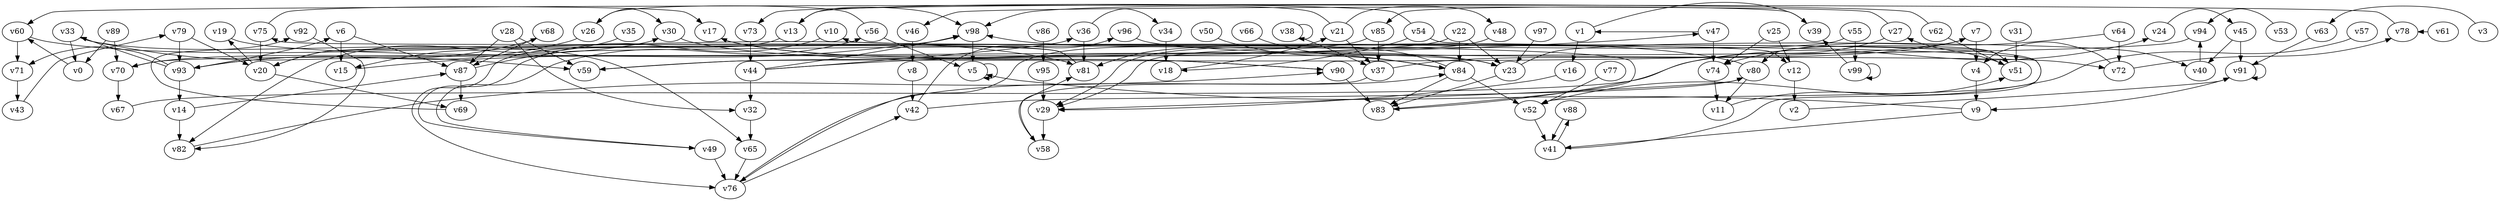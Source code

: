 // Benchmark game 136 - 100 vertices
digraph G {
    v0 [name="v0", player=1];
    v1 [name="v1", player=0, target=1];
    v2 [name="v2", player=0];
    v3 [name="v3", player=1];
    v4 [name="v4", player=1];
    v5 [name="v5", player=0];
    v6 [name="v6", player=0];
    v7 [name="v7", player=1];
    v8 [name="v8", player=0];
    v9 [name="v9", player=1];
    v10 [name="v10", player=1];
    v11 [name="v11", player=1];
    v12 [name="v12", player=1];
    v13 [name="v13", player=0];
    v14 [name="v14", player=1];
    v15 [name="v15", player=1];
    v16 [name="v16", player=0];
    v17 [name="v17", player=0, target=1];
    v18 [name="v18", player=0];
    v19 [name="v19", player=0];
    v20 [name="v20", player=0, target=1];
    v21 [name="v21", player=0];
    v22 [name="v22", player=0];
    v23 [name="v23", player=1];
    v24 [name="v24", player=0];
    v25 [name="v25", player=1];
    v26 [name="v26", player=0];
    v27 [name="v27", player=0, target=1];
    v28 [name="v28", player=0];
    v29 [name="v29", player=0];
    v30 [name="v30", player=1];
    v31 [name="v31", player=1];
    v32 [name="v32", player=1];
    v33 [name="v33", player=1];
    v34 [name="v34", player=0];
    v35 [name="v35", player=0];
    v36 [name="v36", player=1];
    v37 [name="v37", player=0];
    v38 [name="v38", player=0];
    v39 [name="v39", player=0];
    v40 [name="v40", player=0];
    v41 [name="v41", player=0];
    v42 [name="v42", player=1];
    v43 [name="v43", player=0];
    v44 [name="v44", player=0];
    v45 [name="v45", player=1];
    v46 [name="v46", player=0];
    v47 [name="v47", player=1];
    v48 [name="v48", player=1];
    v49 [name="v49", player=1];
    v50 [name="v50", player=1];
    v51 [name="v51", player=1];
    v52 [name="v52", player=1];
    v53 [name="v53", player=1];
    v54 [name="v54", player=1];
    v55 [name="v55", player=0];
    v56 [name="v56", player=1, target=1];
    v57 [name="v57", player=0];
    v58 [name="v58", player=1];
    v59 [name="v59", player=1];
    v60 [name="v60", player=0];
    v61 [name="v61", player=0];
    v62 [name="v62", player=1];
    v63 [name="v63", player=0];
    v64 [name="v64", player=0];
    v65 [name="v65", player=0];
    v66 [name="v66", player=0];
    v67 [name="v67", player=1];
    v68 [name="v68", player=1];
    v69 [name="v69", player=1];
    v70 [name="v70", player=1];
    v71 [name="v71", player=0];
    v72 [name="v72", player=1];
    v73 [name="v73", player=1];
    v74 [name="v74", player=1, target=1];
    v75 [name="v75", player=1];
    v76 [name="v76", player=0];
    v77 [name="v77", player=0];
    v78 [name="v78", player=0, target=1];
    v79 [name="v79", player=0];
    v80 [name="v80", player=0];
    v81 [name="v81", player=0];
    v82 [name="v82", player=1];
    v83 [name="v83", player=0];
    v84 [name="v84", player=0];
    v85 [name="v85", player=0];
    v86 [name="v86", player=1];
    v87 [name="v87", player=0, target=1];
    v88 [name="v88", player=1];
    v89 [name="v89", player=1];
    v90 [name="v90", player=1];
    v91 [name="v91", player=0];
    v92 [name="v92", player=0, target=1];
    v93 [name="v93", player=0];
    v94 [name="v94", player=1];
    v95 [name="v95", player=0];
    v96 [name="v96", player=1, target=1];
    v97 [name="v97", player=0];
    v98 [name="v98", player=0];
    v99 [name="v99", player=0];

    v0 -> v60 [constraint="time == 8"];
    v1 -> v16;
    v2 -> v91 [constraint="time % 2 == 0"];
    v3 -> v63 [constraint="time <= 12"];
    v4 -> v9;
    v5 -> v5 [constraint="time % 2 == 0"];
    v6 -> v87 [constraint="time >= 7"];
    v7 -> v4;
    v8 -> v42;
    v9 -> v5 [constraint="time == 10"];
    v10 -> v49 [constraint="time <= 22"];
    v11 -> v51 [constraint="time >= 2"];
    v12 -> v2;
    v13 -> v76 [constraint="time == 15"];
    v14 -> v87 [constraint="time % 3 == 1"];
    v15 -> v98 [constraint="time >= 9"];
    v16 -> v29 [constraint="time >= 15"];
    v17 -> v23 [constraint="time >= 1"];
    v18 -> v21 [constraint="time == 6"];
    v19 -> v23 [constraint="time == 16"];
    v20 -> v69 [constraint="time % 2 == 1"];
    v21 -> v98 [constraint="(time >= 7) && (time <= 20)"];
    v22 -> v59 [constraint="time == 12"];
    v23 -> v40 [constraint="time == 18"];
    v24 -> v45 [constraint="(time >= 9) && (time <= 24)"];
    v25 -> v12;
    v26 -> v30 [constraint="time >= 3"];
    v27 -> v83 [constraint="time >= 6"];
    v28 -> v87;
    v29 -> v58;
    v30 -> v90 [constraint="time % 2 == 0"];
    v31 -> v51;
    v32 -> v65;
    v33 -> v59 [constraint="time % 2 == 0"];
    v34 -> v18;
    v35 -> v82 [constraint="time >= 11"];
    v36 -> v34 [constraint="time % 4 == 2"];
    v37 -> v58 [constraint="time >= 11"];
    v38 -> v38 [constraint="time % 6 == 2"];
    v39 -> v85 [constraint="time == 19"];
    v40 -> v94 [constraint="time == 10"];
    v41 -> v10 [constraint="time % 3 == 0"];
    v42 -> v80 [constraint="time == 4"];
    v43 -> v79 [constraint="time >= 2"];
    v44 -> v32;
    v45 -> v91;
    v46 -> v8;
    v47 -> v74;
    v48 -> v29 [constraint="time <= 9"];
    v49 -> v56 [constraint="time == 9"];
    v50 -> v84 [constraint="time == 4"];
    v51 -> v27 [constraint="time >= 6"];
    v52 -> v41;
    v53 -> v94 [constraint="time <= 25"];
    v54 -> v18 [constraint="time <= 23"];
    v55 -> v99;
    v56 -> v26 [constraint="time == 0"];
    v57 -> v52 [constraint="time >= 8"];
    v58 -> v81 [constraint="time <= 11"];
    v59 -> v7 [constraint="time <= 19"];
    v60 -> v71;
    v61 -> v78 [constraint="time % 3 == 1"];
    v62 -> v51 [constraint="time % 3 == 0"];
    v63 -> v91 [constraint="time == 6"];
    v64 -> v72;
    v65 -> v76;
    v66 -> v84 [constraint="time >= 10"];
    v67 -> v24 [constraint="time % 3 == 2"];
    v68 -> v87 [constraint="time % 2 == 0"];
    v69 -> v92 [constraint="time == 14"];
    v70 -> v30 [constraint="time % 4 == 2"];
    v71 -> v43;
    v72 -> v4 [constraint="time == 3"];
    v73 -> v44;
    v74 -> v11;
    v75 -> v17 [constraint="time == 16"];
    v76 -> v42 [constraint="time == 20"];
    v77 -> v52;
    v78 -> v60 [constraint="time <= 17"];
    v79 -> v20 [constraint="time % 3 == 1"];
    v80 -> v29 [constraint="time >= 14"];
    v81 -> v15 [constraint="(time % 3 == 1) || (time % 4 == 0)"];
    v82 -> v90 [constraint="time >= 5"];
    v83 -> v75 [constraint="time % 4 == 1"];
    v84 -> v83;
    v85 -> v37;
    v86 -> v95;
    v87 -> v69;
    v88 -> v41;
    v89 -> v0;
    v90 -> v83;
    v91 -> v9 [constraint="time <= 21"];
    v92 -> v82 [constraint="(time % 2 == 0) || (time % 3 == 0)"];
    v93 -> v6 [constraint="(time >= 4) && (time <= 15)"];
    v94 -> v70 [constraint="time % 6 == 5"];
    v95 -> v29;
    v96 -> v72 [constraint="time >= 11"];
    v97 -> v23;
    v98 -> v5;
    v99 -> v39 [constraint="time <= 20"];
    v54 -> v52 [constraint="time <= 23"];
    v56 -> v5 [constraint="time >= 15"];
    v87 -> v51 [constraint="time <= 11"];
    v89 -> v70;
    v21 -> v48 [constraint="time >= 8"];
    v37 -> v7 [constraint="time % 2 == 0"];
    v76 -> v84 [constraint="time == 7"];
    v41 -> v88 [constraint="time <= 23"];
    v84 -> v52;
    v85 -> v76 [constraint="time == 0"];
    v93 -> v14;
    v27 -> v46 [constraint="time == 6"];
    v6 -> v15;
    v28 -> v32 [constraint="time % 3 == 1"];
    v93 -> v33 [constraint="time == 18"];
    v28 -> v59;
    v60 -> v81 [constraint="time == 13"];
    v38 -> v37;
    v80 -> v11;
    v22 -> v23;
    v79 -> v93;
    v42 -> v96 [constraint="time % 3 == 0"];
    v44 -> v47 [constraint="time == 7"];
    v20 -> v12 [constraint="time == 20"];
    v99 -> v99 [constraint="time <= 15"];
    v45 -> v40;
    v49 -> v76;
    v47 -> v1 [constraint="time == 16"];
    v26 -> v93 [constraint="time == 14"];
    v20 -> v19 [constraint="(time >= 10) && (time <= 24)"];
    v25 -> v74;
    v93 -> v68 [constraint="time % 6 == 5"];
    v91 -> v91 [constraint="time == 12"];
    v64 -> v74 [constraint="time % 2 == 0"];
    v51 -> v80 [constraint="time % 3 == 2"];
    v44 -> v36 [constraint="(time >= 1) && (time <= 20)"];
    v22 -> v84;
    v54 -> v13 [constraint="time <= 8"];
    v55 -> v29 [constraint="time % 2 == 1"];
    v81 -> v20 [constraint="time == 8"];
    v90 -> v17 [constraint="time <= 6"];
    v84 -> v81 [constraint="time <= 6"];
    v23 -> v83 [constraint="time % 2 == 1"];
    v72 -> v78 [constraint="(time >= 8) && (time <= 22)"];
    v93 -> v71 [constraint="time % 2 == 0"];
    v33 -> v65 [constraint="time == 3"];
    v44 -> v98 [constraint="time % 4 == 2"];
    v21 -> v37 [constraint="time % 5 == 4"];
    v36 -> v81;
    v13 -> v98 [constraint="time == 3"];
    v33 -> v0 [constraint="time % 6 == 3"];
    v62 -> v73 [constraint="time >= 14"];
    v9 -> v41 [constraint="time % 5 == 4"];
    v75 -> v20;
    v14 -> v82;
    v80 -> v98 [constraint="time % 2 == 1"];
    v70 -> v67;
    v1 -> v39 [constraint="time % 5 == 1"];
}
